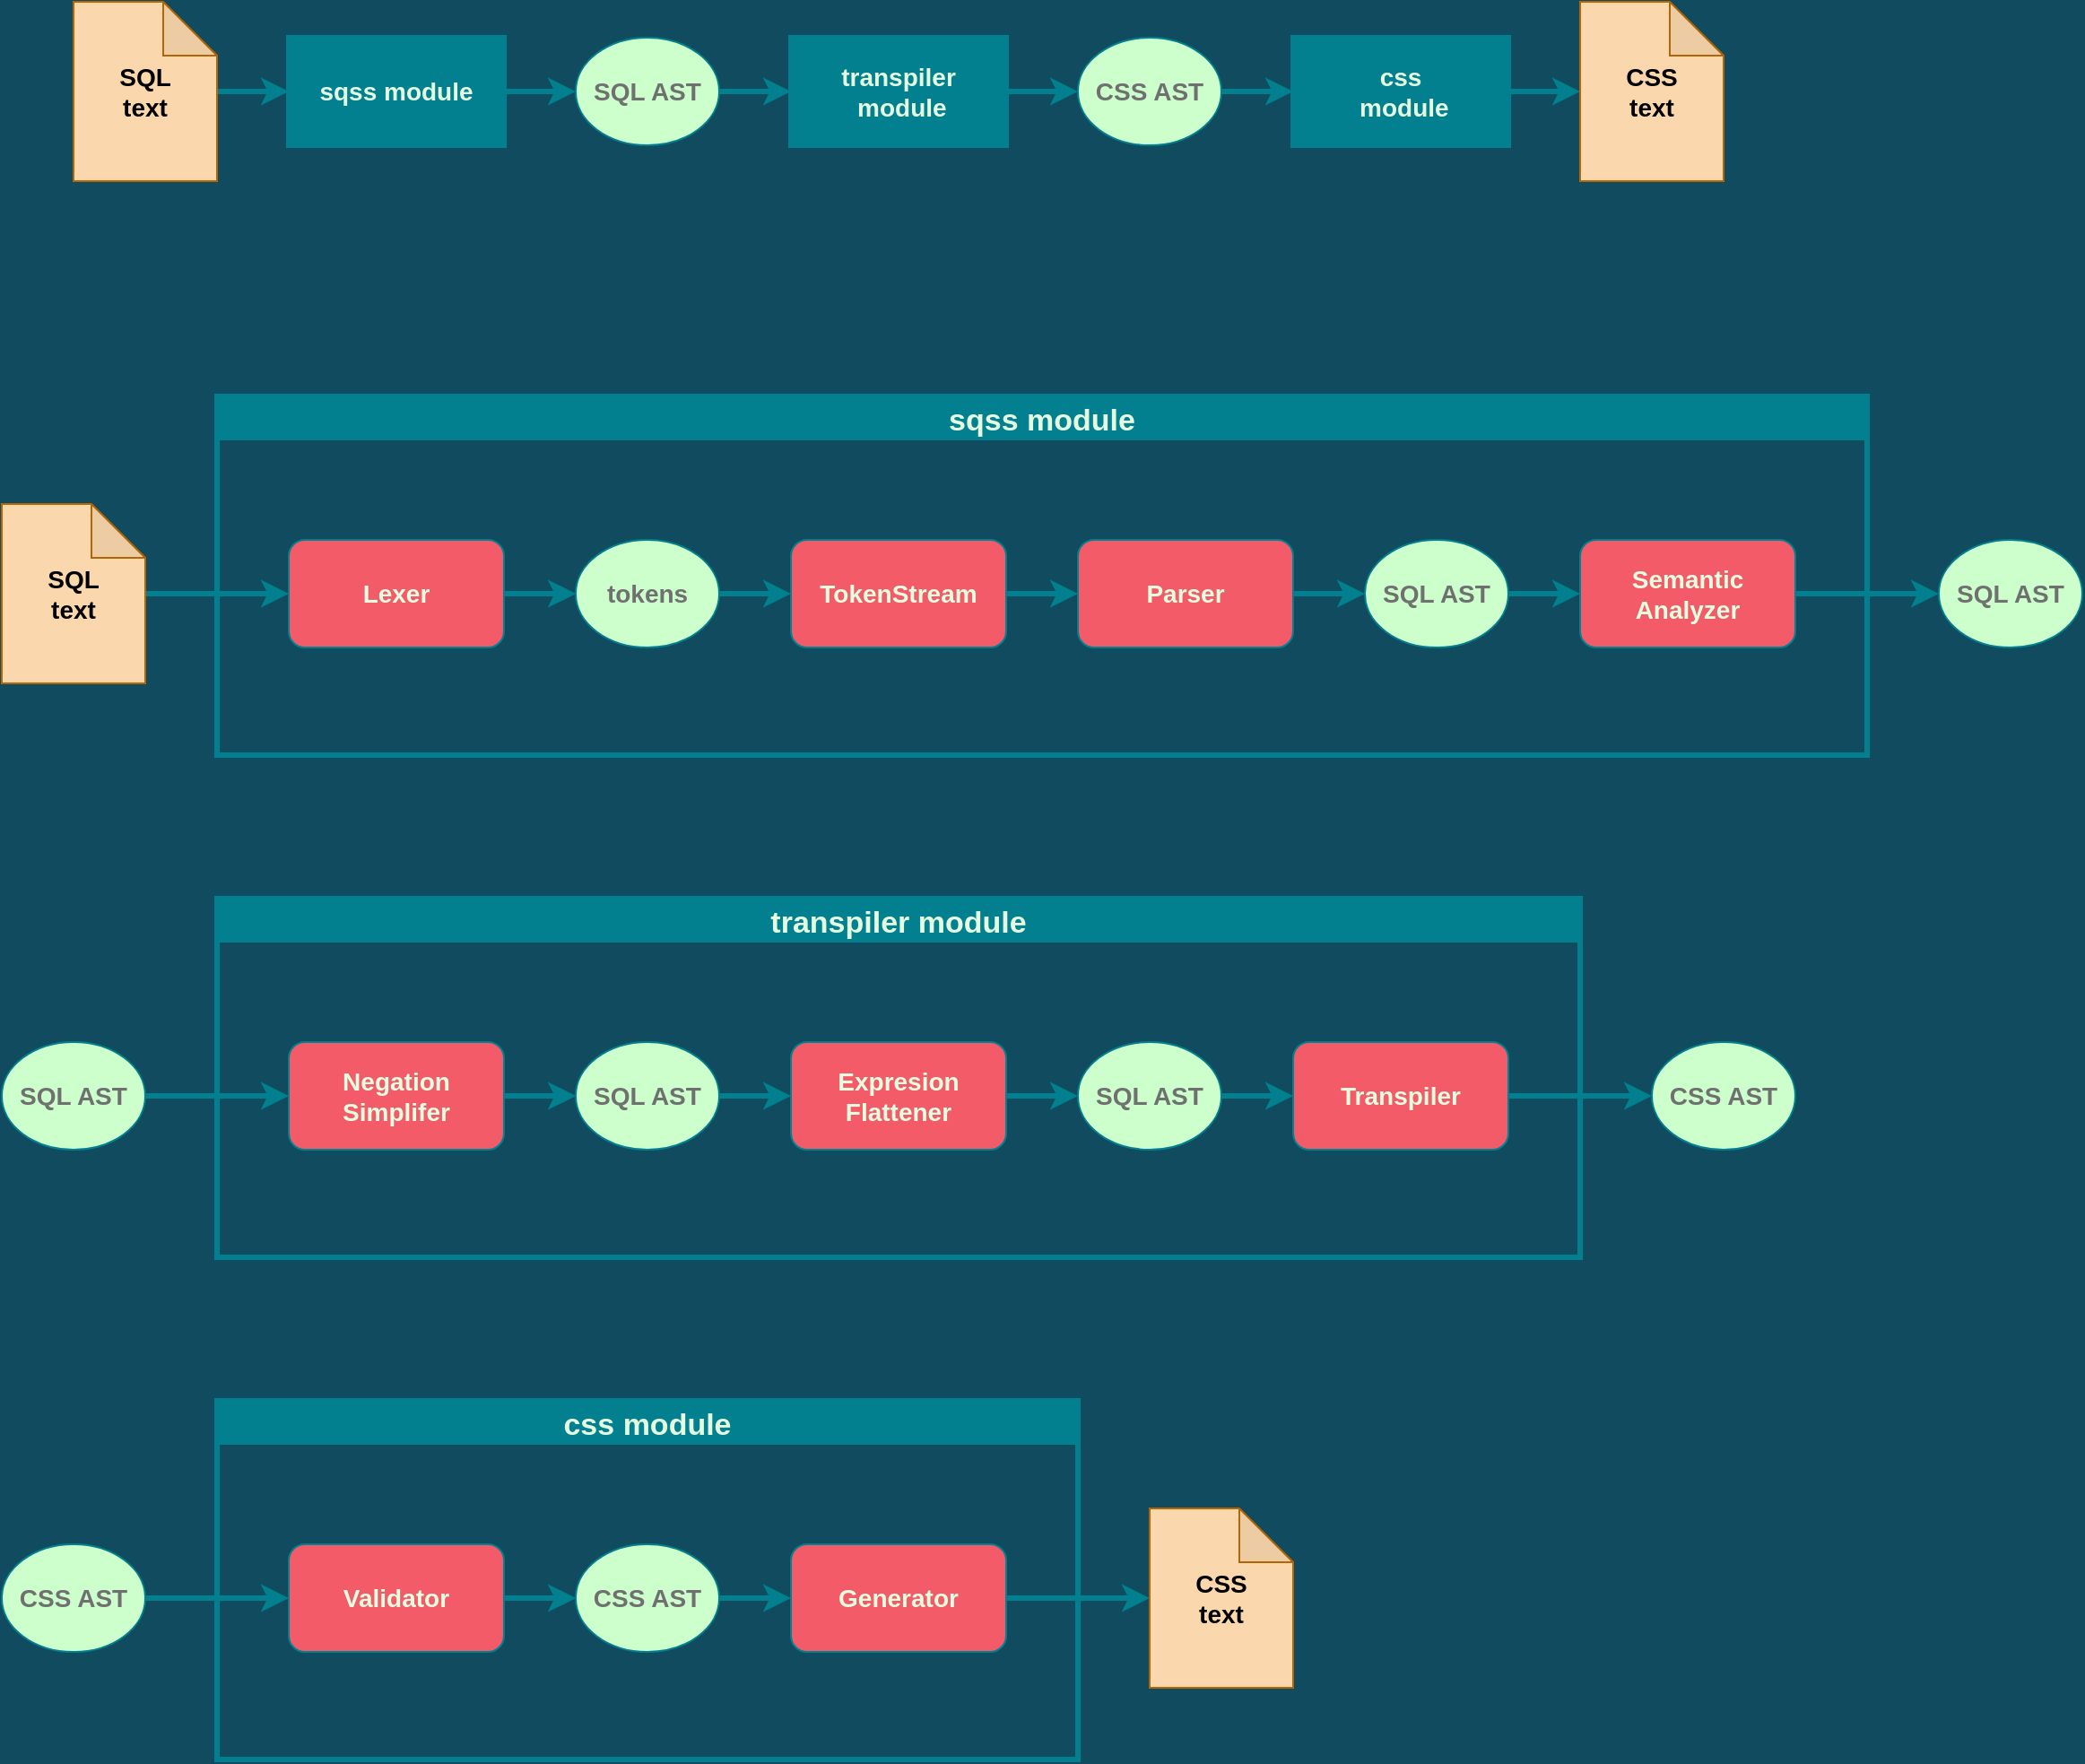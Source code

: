<mxfile version="20.2.2" type="device"><diagram id="BUvjJlwL9lsc8cBryezI" name="Page-1"><mxGraphModel dx="1465" dy="843" grid="1" gridSize="10" guides="1" tooltips="1" connect="1" arrows="1" fold="1" page="1" pageScale="1" pageWidth="827" pageHeight="1169" background="#114B5F" math="0" shadow="0"><root><mxCell id="0"/><mxCell id="1" parent="0"/><mxCell id="y2RBknupt1ZsXukO7CBU-1" value="sqss module" style="swimlane;fontColor=#E4FDE1;strokeColor=#028090;fillColor=#028090;fontSize=17;labelBackgroundColor=none;strokeWidth=3;" vertex="1" parent="1"><mxGeometry x="120" y="280" width="920" height="200" as="geometry"/></mxCell><mxCell id="y2RBknupt1ZsXukO7CBU-5" value="Lexer" style="rounded=1;whiteSpace=wrap;html=1;fontColor=#E4FDE1;strokeColor=#028090;fillColor=#F45B69;fillStyle=auto;fontStyle=1;fontSize=14;" vertex="1" parent="y2RBknupt1ZsXukO7CBU-1"><mxGeometry x="40" y="80" width="120" height="60" as="geometry"/></mxCell><mxCell id="y2RBknupt1ZsXukO7CBU-11" style="edgeStyle=orthogonalEdgeStyle;rounded=0;orthogonalLoop=1;jettySize=auto;html=1;entryX=0;entryY=0.5;entryDx=0;entryDy=0;fontColor=#E4FDE1;strokeColor=#028090;fillColor=#F45B69;strokeWidth=3;" edge="1" parent="y2RBknupt1ZsXukO7CBU-1" source="y2RBknupt1ZsXukO7CBU-7" target="y2RBknupt1ZsXukO7CBU-10"><mxGeometry relative="1" as="geometry"/></mxCell><mxCell id="y2RBknupt1ZsXukO7CBU-7" value="tokens" style="ellipse;whiteSpace=wrap;html=1;fillColor=#CCFFCC;strokeColor=#028090;fontColor=#707070;rounded=1;fillStyle=auto;fontStyle=1;fontSize=14;" vertex="1" parent="y2RBknupt1ZsXukO7CBU-1"><mxGeometry x="200" y="80" width="80" height="60" as="geometry"/></mxCell><mxCell id="y2RBknupt1ZsXukO7CBU-8" value="" style="edgeStyle=orthogonalEdgeStyle;rounded=0;orthogonalLoop=1;jettySize=auto;html=1;fontColor=#E4FDE1;strokeColor=#028090;fillColor=#F45B69;" edge="1" parent="y2RBknupt1ZsXukO7CBU-1" source="y2RBknupt1ZsXukO7CBU-5" target="y2RBknupt1ZsXukO7CBU-7"><mxGeometry relative="1" as="geometry"/></mxCell><mxCell id="y2RBknupt1ZsXukO7CBU-9" style="edgeStyle=orthogonalEdgeStyle;rounded=0;orthogonalLoop=1;jettySize=auto;html=1;fontColor=#E4FDE1;strokeColor=#028090;fillColor=#F45B69;strokeWidth=3;" edge="1" parent="y2RBknupt1ZsXukO7CBU-1" source="y2RBknupt1ZsXukO7CBU-5" target="y2RBknupt1ZsXukO7CBU-7"><mxGeometry relative="1" as="geometry"/></mxCell><mxCell id="y2RBknupt1ZsXukO7CBU-10" value="TokenStream" style="rounded=1;whiteSpace=wrap;html=1;fontColor=#E4FDE1;strokeColor=#028090;fillColor=#F45B69;fillStyle=auto;fontStyle=1;fontSize=14;" vertex="1" parent="y2RBknupt1ZsXukO7CBU-1"><mxGeometry x="320" y="80" width="120" height="60" as="geometry"/></mxCell><mxCell id="y2RBknupt1ZsXukO7CBU-6" style="edgeStyle=orthogonalEdgeStyle;rounded=0;orthogonalLoop=1;jettySize=auto;html=1;entryX=0;entryY=0.5;entryDx=0;entryDy=0;fontColor=#E4FDE1;strokeColor=#028090;fillColor=#F45B69;strokeWidth=3;" edge="1" parent="1" source="y2RBknupt1ZsXukO7CBU-4" target="y2RBknupt1ZsXukO7CBU-5"><mxGeometry relative="1" as="geometry"/></mxCell><mxCell id="y2RBknupt1ZsXukO7CBU-4" value="&lt;div style=&quot;font-size: 14px;&quot;&gt;SQL&lt;/div&gt;&lt;div style=&quot;font-size: 14px;&quot;&gt;text&lt;br style=&quot;font-size: 14px;&quot;&gt;&lt;/div&gt;" style="shape=note;whiteSpace=wrap;html=1;backgroundOutline=1;darkOpacity=0.05;strokeColor=#b46504;fillColor=#fad7ac;fontStyle=1;fontSize=14;" vertex="1" parent="1"><mxGeometry y="340" width="80" height="100" as="geometry"/></mxCell><mxCell id="y2RBknupt1ZsXukO7CBU-16" value="" style="edgeStyle=orthogonalEdgeStyle;rounded=0;orthogonalLoop=1;jettySize=auto;html=1;fontColor=#E4FDE1;strokeColor=#028090;fillColor=#F45B69;strokeWidth=3;" edge="1" parent="1" source="y2RBknupt1ZsXukO7CBU-12" target="y2RBknupt1ZsXukO7CBU-15"><mxGeometry relative="1" as="geometry"/></mxCell><mxCell id="y2RBknupt1ZsXukO7CBU-12" value="Parser" style="rounded=1;whiteSpace=wrap;html=1;fontColor=#E4FDE1;strokeColor=#028090;fillColor=#F45B69;fillStyle=auto;fontStyle=1;fontSize=14;" vertex="1" parent="1"><mxGeometry x="600" y="360" width="120" height="60" as="geometry"/></mxCell><mxCell id="y2RBknupt1ZsXukO7CBU-13" style="edgeStyle=orthogonalEdgeStyle;rounded=0;orthogonalLoop=1;jettySize=auto;html=1;entryX=0;entryY=0.5;entryDx=0;entryDy=0;fontColor=#E4FDE1;strokeColor=#028090;fillColor=#F45B69;strokeWidth=3;" edge="1" parent="1" source="y2RBknupt1ZsXukO7CBU-10" target="y2RBknupt1ZsXukO7CBU-12"><mxGeometry relative="1" as="geometry"/></mxCell><mxCell id="y2RBknupt1ZsXukO7CBU-18" style="edgeStyle=orthogonalEdgeStyle;rounded=0;orthogonalLoop=1;jettySize=auto;html=1;fontColor=#E4FDE1;strokeColor=#028090;fillColor=#F45B69;strokeWidth=3;" edge="1" parent="1" source="y2RBknupt1ZsXukO7CBU-15" target="y2RBknupt1ZsXukO7CBU-17"><mxGeometry relative="1" as="geometry"/></mxCell><mxCell id="y2RBknupt1ZsXukO7CBU-15" value="SQL AST" style="ellipse;whiteSpace=wrap;html=1;fillColor=#CCFFCC;strokeColor=#028090;fontColor=#707070;rounded=1;fillStyle=auto;fontStyle=1;fontSize=14;" vertex="1" parent="1"><mxGeometry x="760" y="360" width="80" height="60" as="geometry"/></mxCell><mxCell id="y2RBknupt1ZsXukO7CBU-21" value="" style="edgeStyle=orthogonalEdgeStyle;rounded=0;orthogonalLoop=1;jettySize=auto;html=1;fontColor=#E4FDE1;strokeColor=#028090;fillColor=#F45B69;strokeWidth=3;" edge="1" parent="1" source="y2RBknupt1ZsXukO7CBU-17" target="y2RBknupt1ZsXukO7CBU-20"><mxGeometry relative="1" as="geometry"/></mxCell><mxCell id="y2RBknupt1ZsXukO7CBU-17" value="&lt;div style=&quot;font-size: 14px;&quot;&gt;Semantic&lt;/div&gt;&lt;div style=&quot;font-size: 14px;&quot;&gt;Analyzer&lt;br style=&quot;font-size: 14px;&quot;&gt;&lt;/div&gt;" style="rounded=1;whiteSpace=wrap;html=1;fillStyle=auto;fontColor=#E4FDE1;strokeColor=#028090;fillColor=#F45B69;fontStyle=1;fontSize=14;" vertex="1" parent="1"><mxGeometry x="880" y="360" width="120" height="60" as="geometry"/></mxCell><mxCell id="y2RBknupt1ZsXukO7CBU-20" value="SQL AST" style="ellipse;whiteSpace=wrap;html=1;fillColor=#CCFFCC;strokeColor=#028090;fontColor=#707070;rounded=1;fillStyle=auto;fontStyle=1;fontSize=14;" vertex="1" parent="1"><mxGeometry x="1080" y="360" width="80" height="60" as="geometry"/></mxCell><mxCell id="y2RBknupt1ZsXukO7CBU-25" style="edgeStyle=orthogonalEdgeStyle;rounded=0;orthogonalLoop=1;jettySize=auto;html=1;entryX=0;entryY=0.5;entryDx=0;entryDy=0;fontSize=14;fontColor=#E4FDE1;strokeColor=#028090;strokeWidth=3;fillColor=#F45B69;" edge="1" parent="1" source="y2RBknupt1ZsXukO7CBU-23" target="y2RBknupt1ZsXukO7CBU-24"><mxGeometry relative="1" as="geometry"/></mxCell><mxCell id="y2RBknupt1ZsXukO7CBU-23" value="&lt;div style=&quot;font-size: 14px;&quot;&gt;SQL&lt;/div&gt;&lt;div style=&quot;font-size: 14px;&quot;&gt;text&lt;br style=&quot;font-size: 14px;&quot;&gt;&lt;/div&gt;" style="shape=note;whiteSpace=wrap;html=1;backgroundOutline=1;darkOpacity=0.05;strokeColor=#b46504;fillColor=#fad7ac;fontStyle=1;fontSize=14;" vertex="1" parent="1"><mxGeometry x="40" y="60" width="80" height="100" as="geometry"/></mxCell><mxCell id="y2RBknupt1ZsXukO7CBU-27" style="edgeStyle=orthogonalEdgeStyle;rounded=0;orthogonalLoop=1;jettySize=auto;html=1;entryX=0;entryY=0.5;entryDx=0;entryDy=0;fontSize=14;fontColor=#E4FDE1;strokeColor=#028090;strokeWidth=3;fillColor=#F45B69;" edge="1" parent="1" source="y2RBknupt1ZsXukO7CBU-24" target="y2RBknupt1ZsXukO7CBU-26"><mxGeometry relative="1" as="geometry"/></mxCell><mxCell id="y2RBknupt1ZsXukO7CBU-24" value="sqss module" style="rounded=0;whiteSpace=wrap;html=1;labelBackgroundColor=none;fillStyle=auto;fontSize=14;fontColor=#E4FDE1;strokeColor=#028090;strokeWidth=3;fillColor=#028090;fontStyle=1" vertex="1" parent="1"><mxGeometry x="160" y="80" width="120" height="60" as="geometry"/></mxCell><mxCell id="y2RBknupt1ZsXukO7CBU-29" style="edgeStyle=orthogonalEdgeStyle;rounded=0;orthogonalLoop=1;jettySize=auto;html=1;entryX=0;entryY=0.5;entryDx=0;entryDy=0;fontSize=14;fontColor=#E4FDE1;strokeColor=#028090;strokeWidth=3;fillColor=#F45B69;" edge="1" parent="1" source="y2RBknupt1ZsXukO7CBU-26" target="y2RBknupt1ZsXukO7CBU-28"><mxGeometry relative="1" as="geometry"/></mxCell><mxCell id="y2RBknupt1ZsXukO7CBU-26" value="SQL AST" style="ellipse;whiteSpace=wrap;html=1;fillColor=#CCFFCC;strokeColor=#028090;fontColor=#707070;rounded=1;fillStyle=auto;fontStyle=1;fontSize=14;labelBackgroundColor=none;" vertex="1" parent="1"><mxGeometry x="320" y="80" width="80" height="60" as="geometry"/></mxCell><mxCell id="y2RBknupt1ZsXukO7CBU-31" style="edgeStyle=orthogonalEdgeStyle;rounded=0;orthogonalLoop=1;jettySize=auto;html=1;entryX=0;entryY=0.5;entryDx=0;entryDy=0;fontSize=14;fontColor=#E4FDE1;strokeColor=#028090;strokeWidth=3;fillColor=#F45B69;" edge="1" parent="1" source="y2RBknupt1ZsXukO7CBU-28" target="y2RBknupt1ZsXukO7CBU-30"><mxGeometry relative="1" as="geometry"/></mxCell><mxCell id="y2RBknupt1ZsXukO7CBU-28" value="&lt;div&gt;transpiler&lt;/div&gt;&lt;div&gt;&amp;nbsp;module&lt;/div&gt;" style="rounded=0;whiteSpace=wrap;html=1;labelBackgroundColor=none;fillStyle=auto;fontSize=14;fontColor=#E4FDE1;strokeColor=#028090;strokeWidth=3;fillColor=#028090;fontStyle=1" vertex="1" parent="1"><mxGeometry x="440" y="80" width="120" height="60" as="geometry"/></mxCell><mxCell id="y2RBknupt1ZsXukO7CBU-33" style="edgeStyle=orthogonalEdgeStyle;rounded=0;orthogonalLoop=1;jettySize=auto;html=1;entryX=0;entryY=0.5;entryDx=0;entryDy=0;fontSize=14;fontColor=#E4FDE1;strokeColor=#028090;strokeWidth=3;fillColor=#F45B69;" edge="1" parent="1" source="y2RBknupt1ZsXukO7CBU-30" target="y2RBknupt1ZsXukO7CBU-32"><mxGeometry relative="1" as="geometry"/></mxCell><mxCell id="y2RBknupt1ZsXukO7CBU-30" value="CSS AST" style="ellipse;whiteSpace=wrap;html=1;fillColor=#CCFFCC;strokeColor=#028090;fontColor=#707070;rounded=1;fillStyle=auto;fontStyle=1;fontSize=14;" vertex="1" parent="1"><mxGeometry x="600" y="80" width="80" height="60" as="geometry"/></mxCell><mxCell id="y2RBknupt1ZsXukO7CBU-35" style="edgeStyle=orthogonalEdgeStyle;rounded=0;orthogonalLoop=1;jettySize=auto;html=1;entryX=0;entryY=0.5;entryDx=0;entryDy=0;entryPerimeter=0;fontSize=14;fontColor=#E4FDE1;strokeColor=#028090;strokeWidth=3;fillColor=#F45B69;" edge="1" parent="1" source="y2RBknupt1ZsXukO7CBU-32" target="y2RBknupt1ZsXukO7CBU-34"><mxGeometry relative="1" as="geometry"/></mxCell><mxCell id="y2RBknupt1ZsXukO7CBU-32" value="&lt;div&gt;css&lt;/div&gt;&lt;div&gt;&amp;nbsp;module&lt;/div&gt;" style="rounded=0;whiteSpace=wrap;html=1;labelBackgroundColor=none;fillStyle=auto;fontSize=14;fontColor=#E4FDE1;strokeColor=#028090;strokeWidth=3;fillColor=#028090;fontStyle=1" vertex="1" parent="1"><mxGeometry x="720" y="80" width="120" height="60" as="geometry"/></mxCell><mxCell id="y2RBknupt1ZsXukO7CBU-34" value="&lt;div style=&quot;font-size: 14px;&quot;&gt;CSS&lt;/div&gt;&lt;div style=&quot;font-size: 14px;&quot;&gt;text&lt;br style=&quot;font-size: 14px;&quot;&gt;&lt;/div&gt;" style="shape=note;whiteSpace=wrap;html=1;backgroundOutline=1;darkOpacity=0.05;strokeColor=#b46504;fillColor=#fad7ac;fontStyle=1;fontSize=14;" vertex="1" parent="1"><mxGeometry x="880" y="60" width="80" height="100" as="geometry"/></mxCell><mxCell id="y2RBknupt1ZsXukO7CBU-36" value="transpiler module" style="swimlane;fontColor=#E4FDE1;strokeColor=#028090;fillColor=#028090;fontSize=17;labelBackgroundColor=none;strokeWidth=3;" vertex="1" parent="1"><mxGeometry x="120" y="560" width="760" height="200" as="geometry"/></mxCell><mxCell id="y2RBknupt1ZsXukO7CBU-37" value="&lt;div&gt;Negation&lt;/div&gt;&lt;div&gt;Simplifer&lt;/div&gt;" style="rounded=1;whiteSpace=wrap;html=1;fontColor=#E4FDE1;strokeColor=#028090;fillColor=#F45B69;fillStyle=auto;fontStyle=1;fontSize=14;" vertex="1" parent="y2RBknupt1ZsXukO7CBU-36"><mxGeometry x="40" y="80" width="120" height="60" as="geometry"/></mxCell><mxCell id="y2RBknupt1ZsXukO7CBU-38" style="edgeStyle=orthogonalEdgeStyle;rounded=0;orthogonalLoop=1;jettySize=auto;html=1;entryX=0;entryY=0.5;entryDx=0;entryDy=0;fontColor=#E4FDE1;strokeColor=#028090;fillColor=#F45B69;strokeWidth=3;" edge="1" parent="y2RBknupt1ZsXukO7CBU-36" source="y2RBknupt1ZsXukO7CBU-39" target="y2RBknupt1ZsXukO7CBU-42"><mxGeometry relative="1" as="geometry"/></mxCell><mxCell id="y2RBknupt1ZsXukO7CBU-39" value="SQL AST" style="ellipse;whiteSpace=wrap;html=1;fillColor=#CCFFCC;strokeColor=#028090;fontColor=#707070;rounded=1;fillStyle=auto;fontStyle=1;fontSize=14;" vertex="1" parent="y2RBknupt1ZsXukO7CBU-36"><mxGeometry x="200" y="80" width="80" height="60" as="geometry"/></mxCell><mxCell id="y2RBknupt1ZsXukO7CBU-40" value="" style="edgeStyle=orthogonalEdgeStyle;rounded=0;orthogonalLoop=1;jettySize=auto;html=1;fontColor=#E4FDE1;strokeColor=#028090;fillColor=#F45B69;" edge="1" parent="y2RBknupt1ZsXukO7CBU-36" source="y2RBknupt1ZsXukO7CBU-37" target="y2RBknupt1ZsXukO7CBU-39"><mxGeometry relative="1" as="geometry"/></mxCell><mxCell id="y2RBknupt1ZsXukO7CBU-41" style="edgeStyle=orthogonalEdgeStyle;rounded=0;orthogonalLoop=1;jettySize=auto;html=1;fontColor=#E4FDE1;strokeColor=#028090;fillColor=#F45B69;strokeWidth=3;" edge="1" parent="y2RBknupt1ZsXukO7CBU-36" source="y2RBknupt1ZsXukO7CBU-37" target="y2RBknupt1ZsXukO7CBU-39"><mxGeometry relative="1" as="geometry"/></mxCell><mxCell id="y2RBknupt1ZsXukO7CBU-46" style="edgeStyle=orthogonalEdgeStyle;rounded=0;orthogonalLoop=1;jettySize=auto;html=1;fontSize=14;fontColor=#E4FDE1;strokeColor=#028090;strokeWidth=3;fillColor=#F45B69;" edge="1" parent="y2RBknupt1ZsXukO7CBU-36" source="y2RBknupt1ZsXukO7CBU-42" target="y2RBknupt1ZsXukO7CBU-45"><mxGeometry relative="1" as="geometry"/></mxCell><mxCell id="y2RBknupt1ZsXukO7CBU-42" value="&lt;div&gt;Expresion&lt;/div&gt;&lt;div&gt;Flattener&lt;br&gt;&lt;/div&gt;" style="rounded=1;whiteSpace=wrap;html=1;fontColor=#E4FDE1;strokeColor=#028090;fillColor=#F45B69;fillStyle=auto;fontStyle=1;fontSize=14;" vertex="1" parent="y2RBknupt1ZsXukO7CBU-36"><mxGeometry x="320" y="80" width="120" height="60" as="geometry"/></mxCell><mxCell id="y2RBknupt1ZsXukO7CBU-48" style="edgeStyle=orthogonalEdgeStyle;rounded=0;orthogonalLoop=1;jettySize=auto;html=1;entryX=0;entryY=0.5;entryDx=0;entryDy=0;fontSize=14;fontColor=#E4FDE1;strokeColor=#028090;strokeWidth=3;fillColor=#F45B69;" edge="1" parent="y2RBknupt1ZsXukO7CBU-36" source="y2RBknupt1ZsXukO7CBU-45" target="y2RBknupt1ZsXukO7CBU-47"><mxGeometry relative="1" as="geometry"/></mxCell><mxCell id="y2RBknupt1ZsXukO7CBU-45" value="SQL AST" style="ellipse;whiteSpace=wrap;html=1;fillColor=#CCFFCC;strokeColor=#028090;fontColor=#707070;rounded=1;fillStyle=auto;fontStyle=1;fontSize=14;" vertex="1" parent="y2RBknupt1ZsXukO7CBU-36"><mxGeometry x="480" y="80" width="80" height="60" as="geometry"/></mxCell><mxCell id="y2RBknupt1ZsXukO7CBU-47" value="Transpiler" style="rounded=1;whiteSpace=wrap;html=1;fontColor=#E4FDE1;strokeColor=#028090;fillColor=#F45B69;fillStyle=auto;fontStyle=1;fontSize=14;" vertex="1" parent="y2RBknupt1ZsXukO7CBU-36"><mxGeometry x="600" y="80" width="120" height="60" as="geometry"/></mxCell><mxCell id="y2RBknupt1ZsXukO7CBU-44" style="edgeStyle=orthogonalEdgeStyle;rounded=0;orthogonalLoop=1;jettySize=auto;html=1;entryX=0;entryY=0.5;entryDx=0;entryDy=0;fontSize=14;fontColor=#E4FDE1;strokeColor=#028090;strokeWidth=3;fillColor=#F45B69;" edge="1" parent="1" source="y2RBknupt1ZsXukO7CBU-43" target="y2RBknupt1ZsXukO7CBU-37"><mxGeometry relative="1" as="geometry"/></mxCell><mxCell id="y2RBknupt1ZsXukO7CBU-43" value="SQL AST" style="ellipse;whiteSpace=wrap;html=1;fillColor=#CCFFCC;strokeColor=#028090;fontColor=#707070;rounded=1;fillStyle=auto;fontStyle=1;fontSize=14;" vertex="1" parent="1"><mxGeometry y="640" width="80" height="60" as="geometry"/></mxCell><mxCell id="y2RBknupt1ZsXukO7CBU-49" value="CSS AST" style="ellipse;whiteSpace=wrap;html=1;fillColor=#CCFFCC;strokeColor=#028090;fontColor=#707070;rounded=1;fillStyle=auto;fontStyle=1;fontSize=14;" vertex="1" parent="1"><mxGeometry x="920" y="640" width="80" height="60" as="geometry"/></mxCell><mxCell id="y2RBknupt1ZsXukO7CBU-50" style="edgeStyle=orthogonalEdgeStyle;rounded=0;orthogonalLoop=1;jettySize=auto;html=1;entryX=0;entryY=0.5;entryDx=0;entryDy=0;fontSize=14;fontColor=#E4FDE1;strokeColor=#028090;strokeWidth=3;fillColor=#F45B69;" edge="1" parent="1" source="y2RBknupt1ZsXukO7CBU-47" target="y2RBknupt1ZsXukO7CBU-49"><mxGeometry relative="1" as="geometry"/></mxCell><mxCell id="y2RBknupt1ZsXukO7CBU-51" value="css module" style="swimlane;fontColor=#E4FDE1;strokeColor=#028090;fillColor=#028090;fontSize=17;labelBackgroundColor=none;strokeWidth=3;" vertex="1" parent="1"><mxGeometry x="120" y="840" width="480" height="200" as="geometry"/></mxCell><mxCell id="y2RBknupt1ZsXukO7CBU-52" value="Validator" style="rounded=1;whiteSpace=wrap;html=1;fontColor=#E4FDE1;strokeColor=#028090;fillColor=#F45B69;fillStyle=auto;fontStyle=1;fontSize=14;" vertex="1" parent="y2RBknupt1ZsXukO7CBU-51"><mxGeometry x="40" y="80" width="120" height="60" as="geometry"/></mxCell><mxCell id="y2RBknupt1ZsXukO7CBU-53" style="edgeStyle=orthogonalEdgeStyle;rounded=0;orthogonalLoop=1;jettySize=auto;html=1;entryX=0;entryY=0.5;entryDx=0;entryDy=0;fontColor=#E4FDE1;strokeColor=#028090;fillColor=#F45B69;strokeWidth=3;" edge="1" parent="y2RBknupt1ZsXukO7CBU-51" source="y2RBknupt1ZsXukO7CBU-54" target="y2RBknupt1ZsXukO7CBU-58"><mxGeometry relative="1" as="geometry"/></mxCell><mxCell id="y2RBknupt1ZsXukO7CBU-54" value="CSS AST" style="ellipse;whiteSpace=wrap;html=1;fillColor=#CCFFCC;strokeColor=#028090;fontColor=#707070;rounded=1;fillStyle=auto;fontStyle=1;fontSize=14;" vertex="1" parent="y2RBknupt1ZsXukO7CBU-51"><mxGeometry x="200" y="80" width="80" height="60" as="geometry"/></mxCell><mxCell id="y2RBknupt1ZsXukO7CBU-55" value="" style="edgeStyle=orthogonalEdgeStyle;rounded=0;orthogonalLoop=1;jettySize=auto;html=1;fontColor=#E4FDE1;strokeColor=#028090;fillColor=#F45B69;" edge="1" parent="y2RBknupt1ZsXukO7CBU-51" source="y2RBknupt1ZsXukO7CBU-52" target="y2RBknupt1ZsXukO7CBU-54"><mxGeometry relative="1" as="geometry"/></mxCell><mxCell id="y2RBknupt1ZsXukO7CBU-56" style="edgeStyle=orthogonalEdgeStyle;rounded=0;orthogonalLoop=1;jettySize=auto;html=1;fontColor=#E4FDE1;strokeColor=#028090;fillColor=#F45B69;strokeWidth=3;" edge="1" parent="y2RBknupt1ZsXukO7CBU-51" source="y2RBknupt1ZsXukO7CBU-52" target="y2RBknupt1ZsXukO7CBU-54"><mxGeometry relative="1" as="geometry"/></mxCell><mxCell id="y2RBknupt1ZsXukO7CBU-58" value="Generator" style="rounded=1;whiteSpace=wrap;html=1;fontColor=#E4FDE1;strokeColor=#028090;fillColor=#F45B69;fillStyle=auto;fontStyle=1;fontSize=14;" vertex="1" parent="y2RBknupt1ZsXukO7CBU-51"><mxGeometry x="320" y="80" width="120" height="60" as="geometry"/></mxCell><mxCell id="y2RBknupt1ZsXukO7CBU-62" style="edgeStyle=orthogonalEdgeStyle;rounded=0;orthogonalLoop=1;jettySize=auto;html=1;entryX=0;entryY=0.5;entryDx=0;entryDy=0;fontSize=14;fontColor=#E4FDE1;strokeColor=#028090;strokeWidth=3;fillColor=#F45B69;" edge="1" parent="1" source="y2RBknupt1ZsXukO7CBU-63" target="y2RBknupt1ZsXukO7CBU-52"><mxGeometry relative="1" as="geometry"/></mxCell><mxCell id="y2RBknupt1ZsXukO7CBU-63" value="CSS AST" style="ellipse;whiteSpace=wrap;html=1;fillColor=#CCFFCC;strokeColor=#028090;fontColor=#707070;rounded=1;fillStyle=auto;fontStyle=1;fontSize=14;" vertex="1" parent="1"><mxGeometry y="920" width="80" height="60" as="geometry"/></mxCell><mxCell id="y2RBknupt1ZsXukO7CBU-66" value="&lt;div style=&quot;font-size: 14px;&quot;&gt;CSS&lt;/div&gt;&lt;div style=&quot;font-size: 14px;&quot;&gt;text&lt;br style=&quot;font-size: 14px;&quot;&gt;&lt;/div&gt;" style="shape=note;whiteSpace=wrap;html=1;backgroundOutline=1;darkOpacity=0.05;strokeColor=#b46504;fillColor=#fad7ac;fontStyle=1;fontSize=14;" vertex="1" parent="1"><mxGeometry x="640" y="900" width="80" height="100" as="geometry"/></mxCell><mxCell id="y2RBknupt1ZsXukO7CBU-57" style="edgeStyle=orthogonalEdgeStyle;rounded=0;orthogonalLoop=1;jettySize=auto;html=1;fontSize=14;fontColor=#E4FDE1;strokeColor=#028090;strokeWidth=3;fillColor=#F45B69;entryX=0;entryY=0.5;entryDx=0;entryDy=0;entryPerimeter=0;" edge="1" parent="1" source="y2RBknupt1ZsXukO7CBU-58" target="y2RBknupt1ZsXukO7CBU-66"><mxGeometry relative="1" as="geometry"><mxPoint x="600" y="950" as="targetPoint"/></mxGeometry></mxCell></root></mxGraphModel></diagram></mxfile>